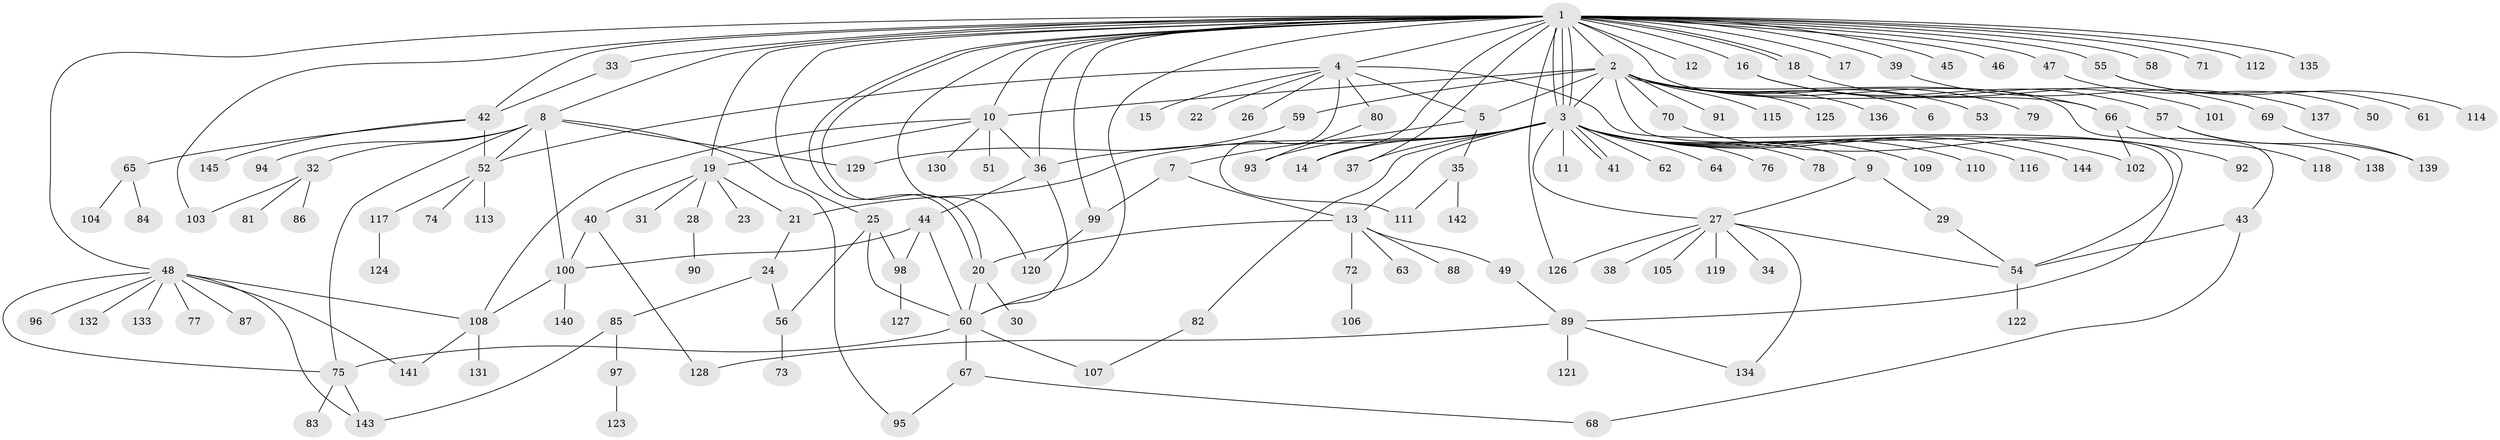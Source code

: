 // Generated by graph-tools (version 1.1) at 2025/14/03/09/25 04:14:28]
// undirected, 145 vertices, 198 edges
graph export_dot {
graph [start="1"]
  node [color=gray90,style=filled];
  1;
  2;
  3;
  4;
  5;
  6;
  7;
  8;
  9;
  10;
  11;
  12;
  13;
  14;
  15;
  16;
  17;
  18;
  19;
  20;
  21;
  22;
  23;
  24;
  25;
  26;
  27;
  28;
  29;
  30;
  31;
  32;
  33;
  34;
  35;
  36;
  37;
  38;
  39;
  40;
  41;
  42;
  43;
  44;
  45;
  46;
  47;
  48;
  49;
  50;
  51;
  52;
  53;
  54;
  55;
  56;
  57;
  58;
  59;
  60;
  61;
  62;
  63;
  64;
  65;
  66;
  67;
  68;
  69;
  70;
  71;
  72;
  73;
  74;
  75;
  76;
  77;
  78;
  79;
  80;
  81;
  82;
  83;
  84;
  85;
  86;
  87;
  88;
  89;
  90;
  91;
  92;
  93;
  94;
  95;
  96;
  97;
  98;
  99;
  100;
  101;
  102;
  103;
  104;
  105;
  106;
  107;
  108;
  109;
  110;
  111;
  112;
  113;
  114;
  115;
  116;
  117;
  118;
  119;
  120;
  121;
  122;
  123;
  124;
  125;
  126;
  127;
  128;
  129;
  130;
  131;
  132;
  133;
  134;
  135;
  136;
  137;
  138;
  139;
  140;
  141;
  142;
  143;
  144;
  145;
  1 -- 2;
  1 -- 3;
  1 -- 3;
  1 -- 3;
  1 -- 4;
  1 -- 8;
  1 -- 10;
  1 -- 12;
  1 -- 14;
  1 -- 16;
  1 -- 17;
  1 -- 18;
  1 -- 18;
  1 -- 19;
  1 -- 20;
  1 -- 20;
  1 -- 25;
  1 -- 33;
  1 -- 36;
  1 -- 37;
  1 -- 39;
  1 -- 42;
  1 -- 45;
  1 -- 46;
  1 -- 47;
  1 -- 48;
  1 -- 55;
  1 -- 58;
  1 -- 60;
  1 -- 66;
  1 -- 71;
  1 -- 99;
  1 -- 103;
  1 -- 112;
  1 -- 120;
  1 -- 126;
  1 -- 135;
  2 -- 3;
  2 -- 5;
  2 -- 6;
  2 -- 10;
  2 -- 43;
  2 -- 53;
  2 -- 59;
  2 -- 66;
  2 -- 70;
  2 -- 79;
  2 -- 89;
  2 -- 91;
  2 -- 115;
  2 -- 125;
  2 -- 136;
  3 -- 9;
  3 -- 11;
  3 -- 13;
  3 -- 14;
  3 -- 21;
  3 -- 27;
  3 -- 36;
  3 -- 37;
  3 -- 41;
  3 -- 41;
  3 -- 62;
  3 -- 64;
  3 -- 76;
  3 -- 78;
  3 -- 82;
  3 -- 93;
  3 -- 102;
  3 -- 109;
  3 -- 110;
  3 -- 116;
  3 -- 144;
  4 -- 5;
  4 -- 15;
  4 -- 22;
  4 -- 26;
  4 -- 52;
  4 -- 54;
  4 -- 80;
  4 -- 111;
  5 -- 7;
  5 -- 35;
  7 -- 13;
  7 -- 99;
  8 -- 32;
  8 -- 52;
  8 -- 75;
  8 -- 94;
  8 -- 95;
  8 -- 100;
  8 -- 129;
  9 -- 27;
  9 -- 29;
  10 -- 19;
  10 -- 36;
  10 -- 51;
  10 -- 108;
  10 -- 130;
  13 -- 20;
  13 -- 49;
  13 -- 63;
  13 -- 72;
  13 -- 88;
  16 -- 57;
  16 -- 101;
  18 -- 69;
  19 -- 21;
  19 -- 23;
  19 -- 28;
  19 -- 31;
  19 -- 40;
  20 -- 30;
  20 -- 60;
  21 -- 24;
  24 -- 56;
  24 -- 85;
  25 -- 56;
  25 -- 60;
  25 -- 98;
  27 -- 34;
  27 -- 38;
  27 -- 54;
  27 -- 105;
  27 -- 119;
  27 -- 126;
  27 -- 134;
  28 -- 90;
  29 -- 54;
  32 -- 81;
  32 -- 86;
  32 -- 103;
  33 -- 42;
  35 -- 111;
  35 -- 142;
  36 -- 44;
  36 -- 60;
  39 -- 137;
  40 -- 100;
  40 -- 128;
  42 -- 52;
  42 -- 65;
  42 -- 145;
  43 -- 54;
  43 -- 68;
  44 -- 60;
  44 -- 98;
  44 -- 100;
  47 -- 50;
  48 -- 75;
  48 -- 77;
  48 -- 87;
  48 -- 96;
  48 -- 108;
  48 -- 132;
  48 -- 133;
  48 -- 141;
  48 -- 143;
  49 -- 89;
  52 -- 74;
  52 -- 113;
  52 -- 117;
  54 -- 122;
  55 -- 61;
  55 -- 114;
  56 -- 73;
  57 -- 138;
  57 -- 139;
  59 -- 129;
  60 -- 67;
  60 -- 75;
  60 -- 107;
  65 -- 84;
  65 -- 104;
  66 -- 102;
  66 -- 118;
  67 -- 68;
  67 -- 95;
  69 -- 139;
  70 -- 92;
  72 -- 106;
  75 -- 83;
  75 -- 143;
  80 -- 93;
  82 -- 107;
  85 -- 97;
  85 -- 143;
  89 -- 121;
  89 -- 128;
  89 -- 134;
  97 -- 123;
  98 -- 127;
  99 -- 120;
  100 -- 108;
  100 -- 140;
  108 -- 131;
  108 -- 141;
  117 -- 124;
}
